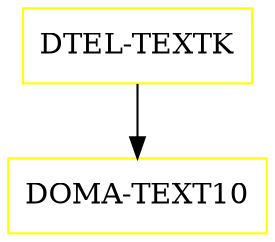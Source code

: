 digraph G {
  "DTEL-TEXTK" [shape=box,color=yellow];
  "DOMA-TEXT10" [shape=box,color=yellow,URL="./DOMA_TEXT10.html"];
  "DTEL-TEXTK" -> "DOMA-TEXT10";
}
